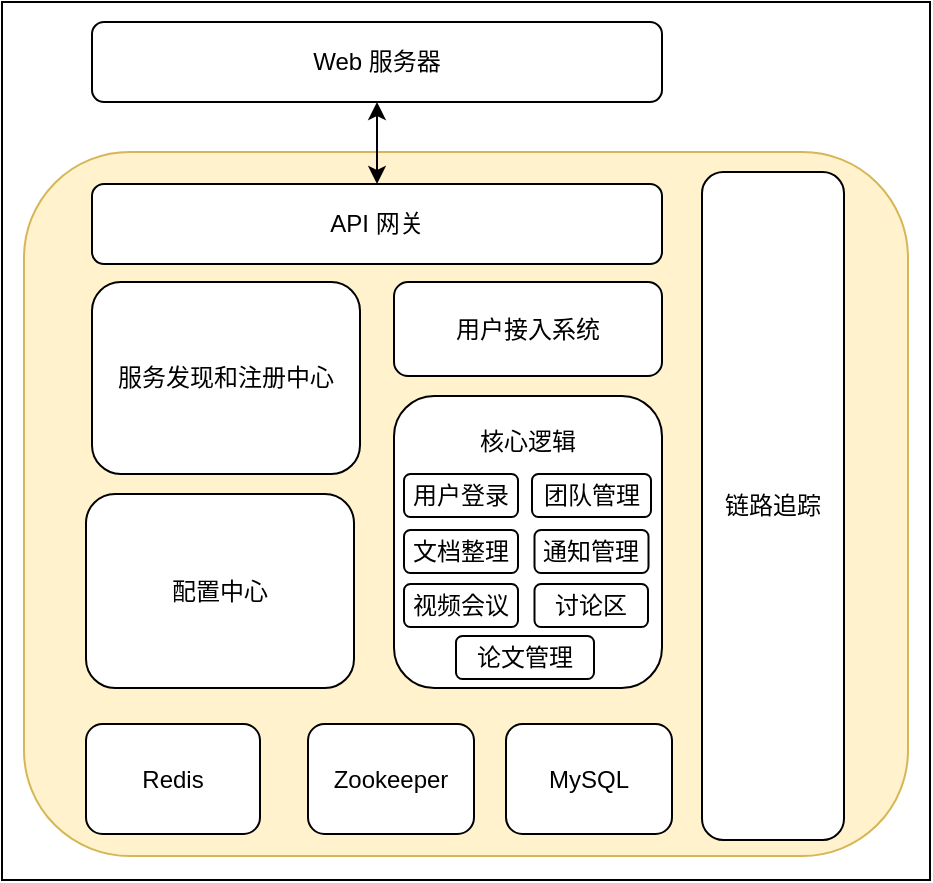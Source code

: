 <mxfile version="14.4.3" type="device"><diagram id="FCVaPYCo5jG-Kq_NKQwC" name="第 1 页"><mxGraphModel dx="442" dy="332" grid="0" gridSize="10" guides="1" tooltips="1" connect="1" arrows="1" fold="1" page="0" pageScale="1" pageWidth="827" pageHeight="1169" math="0" shadow="0"><root><mxCell id="0"/><mxCell id="1" parent="0"/><mxCell id="XmuRVVs1Gm1HIqCuDBoR-10" value="" style="rounded=0;whiteSpace=wrap;html=1;" vertex="1" parent="1"><mxGeometry x="45" y="279" width="464" height="439" as="geometry"/></mxCell><mxCell id="aiCox-5W6qzvnlOZNy2O-11" value="" style="rounded=1;whiteSpace=wrap;html=1;fillColor=#fff2cc;strokeColor=#d6b656;" parent="1" vertex="1"><mxGeometry x="56" y="354" width="442" height="352" as="geometry"/></mxCell><mxCell id="aiCox-5W6qzvnlOZNy2O-1" value="API 网关" style="rounded=1;whiteSpace=wrap;html=1;" parent="1" vertex="1"><mxGeometry x="90" y="370" width="285" height="40" as="geometry"/></mxCell><mxCell id="aiCox-5W6qzvnlOZNy2O-2" value="链路追踪" style="rounded=1;whiteSpace=wrap;html=1;" parent="1" vertex="1"><mxGeometry x="395" y="364" width="71" height="334" as="geometry"/></mxCell><mxCell id="aiCox-5W6qzvnlOZNy2O-3" value="用户接入系统" style="rounded=1;whiteSpace=wrap;html=1;" parent="1" vertex="1"><mxGeometry x="241" y="419" width="134" height="47" as="geometry"/></mxCell><mxCell id="aiCox-5W6qzvnlOZNy2O-4" value="核心逻辑&lt;br&gt;&lt;br&gt;&lt;br&gt;&lt;br&gt;&lt;br&gt;&lt;br&gt;&lt;br&gt;&lt;br&gt;" style="rounded=1;whiteSpace=wrap;html=1;" parent="1" vertex="1"><mxGeometry x="241" y="476" width="134" height="146" as="geometry"/></mxCell><mxCell id="aiCox-5W6qzvnlOZNy2O-5" value="服务发现和注册中心" style="rounded=1;whiteSpace=wrap;html=1;" parent="1" vertex="1"><mxGeometry x="90" y="419" width="134" height="96" as="geometry"/></mxCell><mxCell id="aiCox-5W6qzvnlOZNy2O-6" value="配置中心" style="rounded=1;whiteSpace=wrap;html=1;" parent="1" vertex="1"><mxGeometry x="87" y="525" width="134" height="97" as="geometry"/></mxCell><mxCell id="aiCox-5W6qzvnlOZNy2O-7" value="Redis" style="rounded=1;whiteSpace=wrap;html=1;" parent="1" vertex="1"><mxGeometry x="87" y="640" width="87" height="55" as="geometry"/></mxCell><mxCell id="aiCox-5W6qzvnlOZNy2O-8" value="Zookeeper" style="rounded=1;whiteSpace=wrap;html=1;" parent="1" vertex="1"><mxGeometry x="198" y="640" width="83" height="55" as="geometry"/></mxCell><mxCell id="aiCox-5W6qzvnlOZNy2O-9" value="MySQL" style="rounded=1;whiteSpace=wrap;html=1;" parent="1" vertex="1"><mxGeometry x="297" y="640" width="83" height="55" as="geometry"/></mxCell><mxCell id="aiCox-5W6qzvnlOZNy2O-15" style="edgeStyle=orthogonalEdgeStyle;rounded=0;orthogonalLoop=1;jettySize=auto;html=1;entryX=0.5;entryY=0;entryDx=0;entryDy=0;startArrow=classic;startFill=1;" parent="1" source="aiCox-5W6qzvnlOZNy2O-14" target="aiCox-5W6qzvnlOZNy2O-1" edge="1"><mxGeometry relative="1" as="geometry"/></mxCell><mxCell id="aiCox-5W6qzvnlOZNy2O-14" value="Web 服务器" style="rounded=1;whiteSpace=wrap;html=1;" parent="1" vertex="1"><mxGeometry x="90" y="289" width="285" height="40" as="geometry"/></mxCell><mxCell id="XmuRVVs1Gm1HIqCuDBoR-1" value="用户登录" style="rounded=1;whiteSpace=wrap;html=1;" vertex="1" parent="1"><mxGeometry x="246" y="515" width="57" height="21.5" as="geometry"/></mxCell><mxCell id="XmuRVVs1Gm1HIqCuDBoR-2" value="团队管理" style="rounded=1;whiteSpace=wrap;html=1;" vertex="1" parent="1"><mxGeometry x="310" y="515" width="59.5" height="21.5" as="geometry"/></mxCell><mxCell id="XmuRVVs1Gm1HIqCuDBoR-4" value="论文管理" style="rounded=1;whiteSpace=wrap;html=1;" vertex="1" parent="1"><mxGeometry x="272" y="596" width="69" height="21.5" as="geometry"/></mxCell><mxCell id="XmuRVVs1Gm1HIqCuDBoR-5" value="文档整理" style="rounded=1;whiteSpace=wrap;html=1;" vertex="1" parent="1"><mxGeometry x="246" y="543" width="57" height="21.5" as="geometry"/></mxCell><mxCell id="XmuRVVs1Gm1HIqCuDBoR-6" value="讨论区" style="rounded=1;whiteSpace=wrap;html=1;" vertex="1" parent="1"><mxGeometry x="311.25" y="570" width="56.75" height="21.5" as="geometry"/></mxCell><mxCell id="XmuRVVs1Gm1HIqCuDBoR-7" value="视频会议" style="rounded=1;whiteSpace=wrap;html=1;" vertex="1" parent="1"><mxGeometry x="246" y="570" width="57" height="21.5" as="geometry"/></mxCell><mxCell id="XmuRVVs1Gm1HIqCuDBoR-8" value="通知管理" style="rounded=1;whiteSpace=wrap;html=1;" vertex="1" parent="1"><mxGeometry x="311.25" y="543" width="57" height="21.5" as="geometry"/></mxCell></root></mxGraphModel></diagram></mxfile>